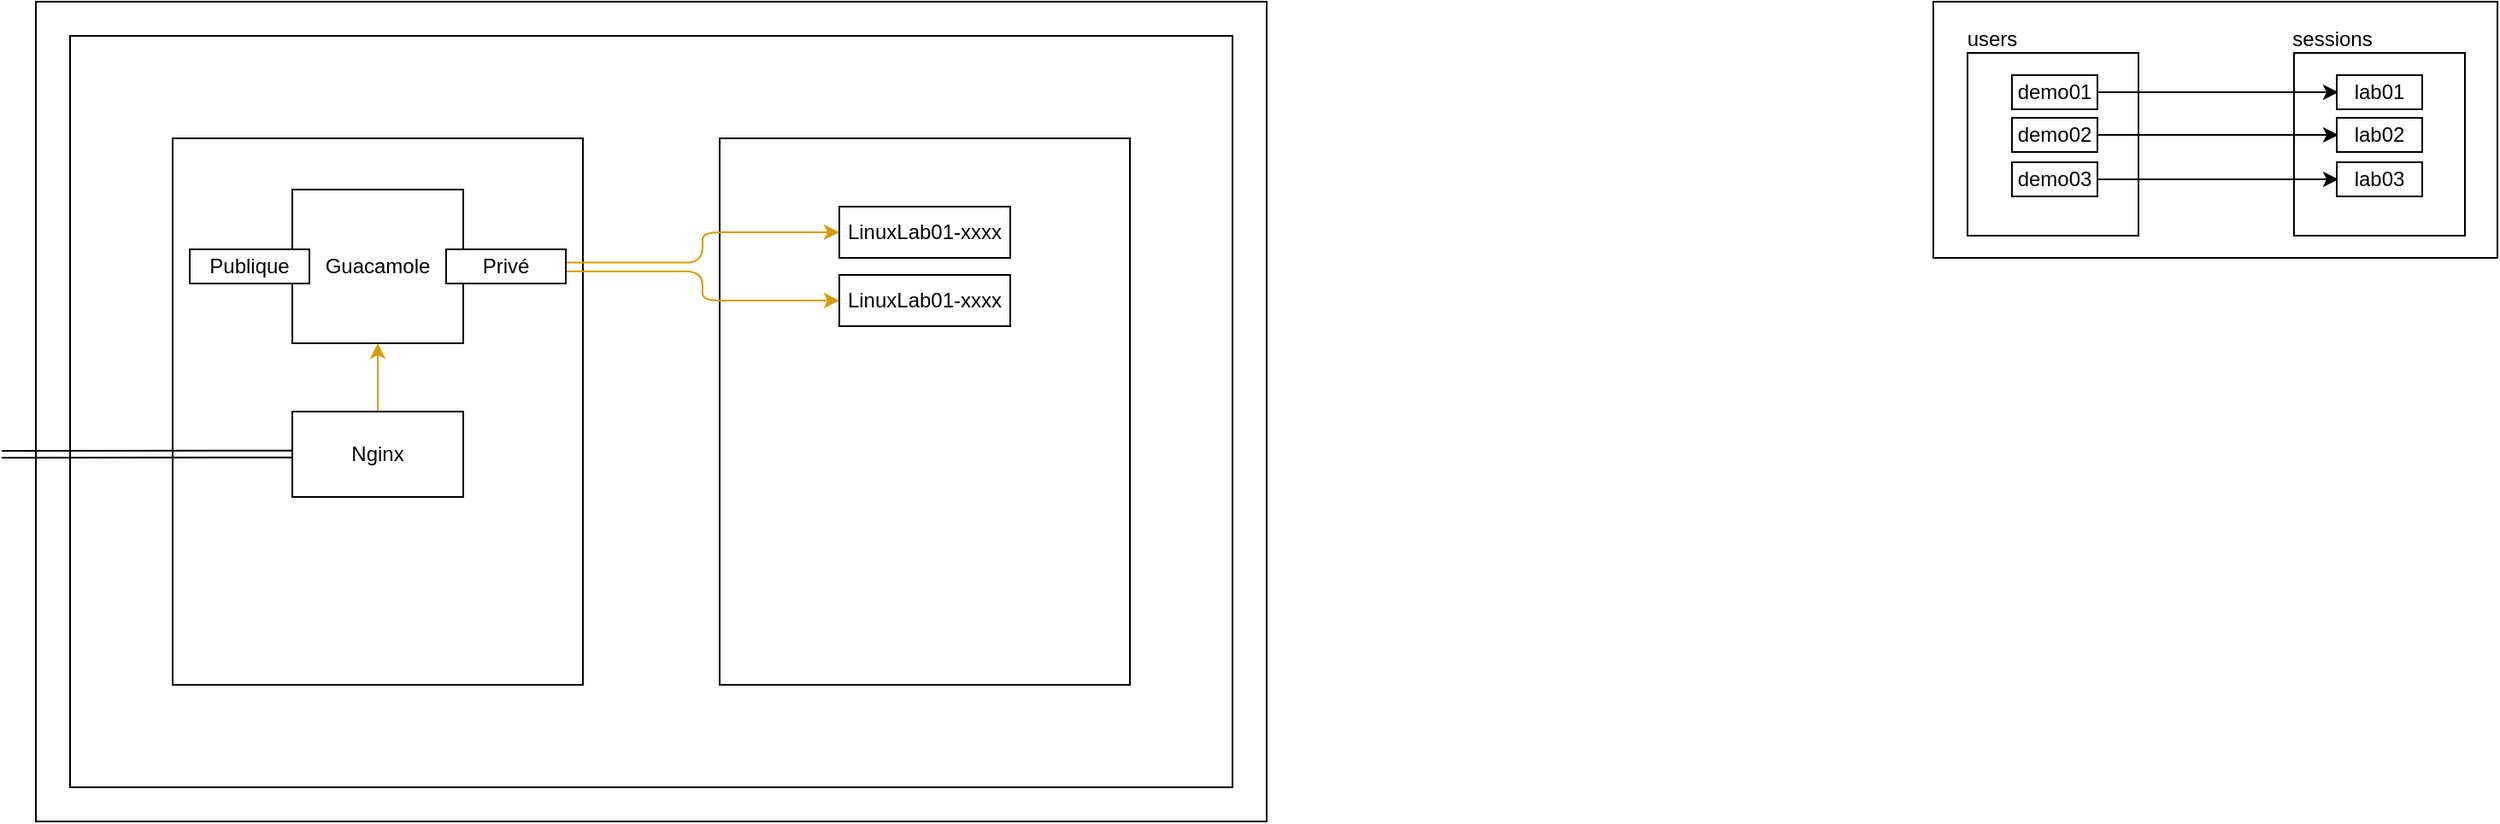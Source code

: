 <mxfile>
    <diagram id="AEH0uobeVBV-sa77biI9" name="Page-1">
        <mxGraphModel dx="1009" dy="763" grid="1" gridSize="10" guides="1" tooltips="1" connect="1" arrows="1" fold="1" page="1" pageScale="1" pageWidth="1169" pageHeight="827" math="0" shadow="0">
            <root>
                <mxCell id="0"/>
                <mxCell id="1" parent="0"/>
                <mxCell id="6" value="" style="rounded=0;whiteSpace=wrap;html=1;" parent="1" vertex="1">
                    <mxGeometry x="120" y="80" width="720" height="480" as="geometry"/>
                </mxCell>
                <mxCell id="4" value="" style="rounded=0;whiteSpace=wrap;html=1;" parent="1" vertex="1">
                    <mxGeometry x="140" y="100" width="680" height="440" as="geometry"/>
                </mxCell>
                <mxCell id="2" value="" style="rounded=0;whiteSpace=wrap;html=1;" parent="1" vertex="1">
                    <mxGeometry x="200" y="160" width="240" height="320" as="geometry"/>
                </mxCell>
                <mxCell id="3" value="" style="rounded=0;whiteSpace=wrap;html=1;" parent="1" vertex="1">
                    <mxGeometry x="520" y="160" width="240" height="320" as="geometry"/>
                </mxCell>
                <mxCell id="5" value="LinuxLab01-xxxx" style="rounded=0;whiteSpace=wrap;html=1;" parent="1" vertex="1">
                    <mxGeometry x="590" y="200" width="100" height="30" as="geometry"/>
                </mxCell>
                <mxCell id="7" value="LinuxLab01-xxxx" style="rounded=0;whiteSpace=wrap;html=1;" parent="1" vertex="1">
                    <mxGeometry x="590" y="240" width="100" height="30" as="geometry"/>
                </mxCell>
                <mxCell id="9" value="Guacamole" style="rounded=0;whiteSpace=wrap;html=1;" parent="1" vertex="1">
                    <mxGeometry x="270" y="190" width="100" height="90" as="geometry"/>
                </mxCell>
                <mxCell id="14" style="edgeStyle=none;html=1;exitX=0;exitY=0.5;exitDx=0;exitDy=0;shape=link;" parent="1" edge="1">
                    <mxGeometry relative="1" as="geometry">
                        <mxPoint x="100" y="345" as="targetPoint"/>
                        <mxPoint x="270" y="344.9" as="sourcePoint"/>
                    </mxGeometry>
                </mxCell>
                <mxCell id="10" value="Publique" style="whiteSpace=wrap;html=1;" parent="1" vertex="1">
                    <mxGeometry x="210" y="225" width="70" height="20" as="geometry"/>
                </mxCell>
                <mxCell id="12" style="edgeStyle=orthogonalEdgeStyle;html=1;exitX=1.007;exitY=0.388;exitDx=0;exitDy=0;entryX=0;entryY=0.5;entryDx=0;entryDy=0;fillColor=#ffe6cc;strokeColor=#d79b00;exitPerimeter=0;" parent="1" source="11" target="5" edge="1">
                    <mxGeometry relative="1" as="geometry"/>
                </mxCell>
                <mxCell id="13" style="edgeStyle=orthogonalEdgeStyle;html=1;exitX=1.003;exitY=0.645;exitDx=0;exitDy=0;entryX=0;entryY=0.5;entryDx=0;entryDy=0;fillColor=#ffe6cc;strokeColor=#d79b00;exitPerimeter=0;" parent="1" source="11" target="7" edge="1">
                    <mxGeometry relative="1" as="geometry"/>
                </mxCell>
                <mxCell id="11" value="Privé" style="whiteSpace=wrap;html=1;" parent="1" vertex="1">
                    <mxGeometry x="360" y="225" width="70" height="20" as="geometry"/>
                </mxCell>
                <mxCell id="16" style="edgeStyle=none;html=1;exitX=0.5;exitY=0;exitDx=0;exitDy=0;entryX=0.5;entryY=1;entryDx=0;entryDy=0;fillColor=#ffe6cc;strokeColor=#d79b00;" parent="1" source="15" target="9" edge="1">
                    <mxGeometry relative="1" as="geometry"/>
                </mxCell>
                <mxCell id="15" value="Nginx" style="rounded=0;whiteSpace=wrap;html=1;" parent="1" vertex="1">
                    <mxGeometry x="270" y="320" width="100" height="50" as="geometry"/>
                </mxCell>
                <mxCell id="53" value="" style="group" parent="1" vertex="1" connectable="0">
                    <mxGeometry x="1230" y="80" width="330" height="200" as="geometry"/>
                </mxCell>
                <mxCell id="17" value="" style="rounded=0;whiteSpace=wrap;html=1;" parent="53" vertex="1">
                    <mxGeometry width="330" height="150" as="geometry"/>
                </mxCell>
                <mxCell id="20" value="" style="group" parent="53" vertex="1" connectable="0">
                    <mxGeometry x="9" y="7" width="111" height="193" as="geometry"/>
                </mxCell>
                <mxCell id="18" value="" style="rounded=0;whiteSpace=wrap;html=1;" parent="20" vertex="1">
                    <mxGeometry x="11" y="23" width="100" height="107" as="geometry"/>
                </mxCell>
                <mxCell id="19" value="users" style="text;html=1;align=center;verticalAlign=middle;resizable=0;points=[];autosize=1;strokeColor=none;fillColor=none;" parent="20" vertex="1">
                    <mxGeometry width="50" height="30" as="geometry"/>
                </mxCell>
                <mxCell id="21" value="" style="group" parent="53" vertex="1" connectable="0">
                    <mxGeometry x="200" y="7" width="111" height="193" as="geometry"/>
                </mxCell>
                <mxCell id="22" value="" style="rounded=0;whiteSpace=wrap;html=1;" parent="21" vertex="1">
                    <mxGeometry x="11" y="23" width="100" height="107" as="geometry"/>
                </mxCell>
                <mxCell id="23" value="sessions" style="text;html=1;align=center;verticalAlign=middle;resizable=0;points=[];autosize=1;strokeColor=none;fillColor=none;" parent="21" vertex="1">
                    <mxGeometry x="-2" width="70" height="30" as="geometry"/>
                </mxCell>
                <mxCell id="34" value="" style="group" parent="53" vertex="1" connectable="0">
                    <mxGeometry x="46" y="43" width="240" height="20" as="geometry"/>
                </mxCell>
                <mxCell id="31" value="demo01" style="whiteSpace=wrap;html=1;" parent="34" vertex="1">
                    <mxGeometry width="50" height="20" as="geometry"/>
                </mxCell>
                <mxCell id="32" style="edgeStyle=none;html=1;exitX=1;exitY=0.5;exitDx=0;exitDy=0;entryX=0;entryY=0.5;entryDx=0;entryDy=0;" parent="34" source="31" edge="1">
                    <mxGeometry relative="1" as="geometry">
                        <mxPoint x="191" y="10" as="targetPoint"/>
                    </mxGeometry>
                </mxCell>
                <mxCell id="33" value="lab01" style="whiteSpace=wrap;html=1;" parent="34" vertex="1">
                    <mxGeometry x="190" width="50" height="20" as="geometry"/>
                </mxCell>
                <mxCell id="44" value="" style="group" parent="53" vertex="1" connectable="0">
                    <mxGeometry x="46" y="68" width="240" height="20" as="geometry"/>
                </mxCell>
                <mxCell id="45" value="demo02" style="whiteSpace=wrap;html=1;" parent="44" vertex="1">
                    <mxGeometry width="50" height="20" as="geometry"/>
                </mxCell>
                <mxCell id="46" style="edgeStyle=none;html=1;exitX=1;exitY=0.5;exitDx=0;exitDy=0;entryX=0;entryY=0.5;entryDx=0;entryDy=0;" parent="44" source="45" edge="1">
                    <mxGeometry relative="1" as="geometry">
                        <mxPoint x="191" y="10" as="targetPoint"/>
                    </mxGeometry>
                </mxCell>
                <mxCell id="47" value="lab02" style="whiteSpace=wrap;html=1;" parent="44" vertex="1">
                    <mxGeometry x="190" width="50" height="20" as="geometry"/>
                </mxCell>
                <mxCell id="48" value="" style="group" parent="53" vertex="1" connectable="0">
                    <mxGeometry x="46" y="94" width="240" height="20" as="geometry"/>
                </mxCell>
                <mxCell id="49" value="demo03" style="whiteSpace=wrap;html=1;" parent="48" vertex="1">
                    <mxGeometry width="50" height="20" as="geometry"/>
                </mxCell>
                <mxCell id="50" style="edgeStyle=none;html=1;exitX=1;exitY=0.5;exitDx=0;exitDy=0;entryX=0;entryY=0.5;entryDx=0;entryDy=0;" parent="48" source="49" edge="1">
                    <mxGeometry relative="1" as="geometry">
                        <mxPoint x="191" y="10" as="targetPoint"/>
                    </mxGeometry>
                </mxCell>
                <mxCell id="51" value="lab03" style="whiteSpace=wrap;html=1;" parent="48" vertex="1">
                    <mxGeometry x="190" width="50" height="20" as="geometry"/>
                </mxCell>
            </root>
        </mxGraphModel>
    </diagram>
    <diagram id="EP1Tm-bv4HpGFcNMxGMF" name="Page-2">
        <mxGraphModel dx="1009" dy="765" grid="1" gridSize="10" guides="1" tooltips="1" connect="1" arrows="1" fold="1" page="1" pageScale="1" pageWidth="1169" pageHeight="827" math="0" shadow="0">
            <root>
                <mxCell id="0"/>
                <mxCell id="1" parent="0"/>
                <mxCell id="uGOgZB36AWkVCw9IUhEi-6" style="edgeStyle=none;html=1;exitX=1;exitY=0.5;exitDx=0;exitDy=0;entryX=0;entryY=0.5;entryDx=0;entryDy=0;" parent="1" source="uGOgZB36AWkVCw9IUhEi-2" target="uGOgZB36AWkVCw9IUhEi-3" edge="1">
                    <mxGeometry relative="1" as="geometry"/>
                </mxCell>
                <mxCell id="uGOgZB36AWkVCw9IUhEi-7" style="edgeStyle=none;html=1;exitX=1;exitY=0.5;exitDx=0;exitDy=0;entryX=0;entryY=0.5;entryDx=0;entryDy=0;" parent="1" source="uGOgZB36AWkVCw9IUhEi-2" target="uGOgZB36AWkVCw9IUhEi-5" edge="1">
                    <mxGeometry relative="1" as="geometry"/>
                </mxCell>
                <mxCell id="uGOgZB36AWkVCw9IUhEi-2" value="Guacamole" style="rounded=0;whiteSpace=wrap;html=1;" parent="1" vertex="1">
                    <mxGeometry x="320" y="240" width="120" height="80" as="geometry"/>
                </mxCell>
                <mxCell id="uGOgZB36AWkVCw9IUhEi-3" value="VM1" style="rounded=0;whiteSpace=wrap;html=1;" parent="1" vertex="1">
                    <mxGeometry x="560" y="220" width="120" height="40" as="geometry"/>
                </mxCell>
                <mxCell id="uGOgZB36AWkVCw9IUhEi-5" value="VM2" style="rounded=0;whiteSpace=wrap;html=1;" parent="1" vertex="1">
                    <mxGeometry x="560" y="300" width="120" height="40" as="geometry"/>
                </mxCell>
                <mxCell id="uGOgZB36AWkVCw9IUhEi-9" style="edgeStyle=none;html=1;exitX=1;exitY=0.5;exitDx=0;exitDy=0;entryX=0;entryY=0.5;entryDx=0;entryDy=0;" parent="1" source="uGOgZB36AWkVCw9IUhEi-8" target="uGOgZB36AWkVCw9IUhEi-2" edge="1">
                    <mxGeometry relative="1" as="geometry"/>
                </mxCell>
                <mxCell id="uGOgZB36AWkVCw9IUhEi-8" value="Webserver" style="rounded=0;whiteSpace=wrap;html=1;" parent="1" vertex="1">
                    <mxGeometry x="120" y="240" width="120" height="80" as="geometry"/>
                </mxCell>
            </root>
        </mxGraphModel>
    </diagram>
    <diagram id="HwTPSSIFLyG4hRbNAvUK" name="V3-DBInj">
        <mxGraphModel dx="1187" dy="900" grid="1" gridSize="10" guides="1" tooltips="1" connect="1" arrows="1" fold="1" page="1" pageScale="1" pageWidth="1169" pageHeight="827" math="0" shadow="0">
            <root>
                <mxCell id="0"/>
                <mxCell id="1" parent="0"/>
                <mxCell id="JfNttKaltnoyDoJ2yjN3-7" value="" style="rounded=0;whiteSpace=wrap;html=1;" vertex="1" parent="1">
                    <mxGeometry x="200" y="160" width="240" height="280" as="geometry"/>
                </mxCell>
                <mxCell id="JfNttKaltnoyDoJ2yjN3-21" value="" style="group" vertex="1" connectable="0" parent="1">
                    <mxGeometry x="209" y="160" width="201" height="254" as="geometry"/>
                </mxCell>
                <mxCell id="JfNttKaltnoyDoJ2yjN3-19" value="" style="whiteSpace=wrap;html=1;" vertex="1" parent="JfNttKaltnoyDoJ2yjN3-21">
                    <mxGeometry x="11" y="24" width="190" height="230" as="geometry"/>
                </mxCell>
                <mxCell id="JfNttKaltnoyDoJ2yjN3-20" value="guac-pod" style="text;html=1;align=center;verticalAlign=middle;resizable=0;points=[];autosize=1;strokeColor=none;fillColor=none;" vertex="1" parent="JfNttKaltnoyDoJ2yjN3-21">
                    <mxGeometry width="70" height="30" as="geometry"/>
                </mxCell>
                <mxCell id="JfNttKaltnoyDoJ2yjN3-1" value="Mariadb" style="rounded=0;whiteSpace=wrap;html=1;" vertex="1" parent="1">
                    <mxGeometry x="235" y="200" width="160" height="40" as="geometry"/>
                </mxCell>
                <mxCell id="JfNttKaltnoyDoJ2yjN3-2" value="Guacamole" style="rounded=0;whiteSpace=wrap;html=1;" vertex="1" parent="1">
                    <mxGeometry x="235" y="280" width="160" height="40" as="geometry"/>
                </mxCell>
                <mxCell id="JfNttKaltnoyDoJ2yjN3-3" value="GuacaD" style="rounded=0;whiteSpace=wrap;html=1;" vertex="1" parent="1">
                    <mxGeometry x="235" y="360" width="160" height="40" as="geometry"/>
                </mxCell>
                <mxCell id="JfNttKaltnoyDoJ2yjN3-8" value="Podman 10.8" style="text;html=1;align=center;verticalAlign=middle;resizable=0;points=[];autosize=1;strokeColor=none;fillColor=none;" vertex="1" parent="1">
                    <mxGeometry x="192" y="134" width="90" height="30" as="geometry"/>
                </mxCell>
                <mxCell id="JfNttKaltnoyDoJ2yjN3-9" value="" style="rounded=0;whiteSpace=wrap;html=1;" vertex="1" parent="1">
                    <mxGeometry x="520" y="160" width="240" height="280" as="geometry"/>
                </mxCell>
                <mxCell id="JfNttKaltnoyDoJ2yjN3-17" style="edgeStyle=none;html=1;exitX=0;exitY=0.5;exitDx=0;exitDy=0;entryX=1;entryY=0.5;entryDx=0;entryDy=0;startArrow=classic;startFill=1;" edge="1" parent="1" source="JfNttKaltnoyDoJ2yjN3-10" target="JfNttKaltnoyDoJ2yjN3-16">
                    <mxGeometry relative="1" as="geometry"/>
                </mxCell>
                <mxCell id="JfNttKaltnoyDoJ2yjN3-10" value="Apache2" style="rounded=0;whiteSpace=wrap;html=1;" vertex="1" parent="1">
                    <mxGeometry x="560" y="280" width="160" height="40" as="geometry"/>
                </mxCell>
                <mxCell id="JfNttKaltnoyDoJ2yjN3-18" style="edgeStyle=none;html=1;entryX=1;entryY=0.5;entryDx=0;entryDy=0;" edge="1" parent="1" source="JfNttKaltnoyDoJ2yjN3-11" target="JfNttKaltnoyDoJ2yjN3-15">
                    <mxGeometry relative="1" as="geometry"/>
                </mxCell>
                <mxCell id="JfNttKaltnoyDoJ2yjN3-11" value="Backend (Node.js ?)" style="rounded=0;whiteSpace=wrap;html=1;" vertex="1" parent="1">
                    <mxGeometry x="560" y="200" width="160" height="40" as="geometry"/>
                </mxCell>
                <mxCell id="JfNttKaltnoyDoJ2yjN3-12" value="GuacaD" style="rounded=0;whiteSpace=wrap;html=1;" vertex="1" parent="1">
                    <mxGeometry x="560" y="360" width="160" height="40" as="geometry"/>
                </mxCell>
                <mxCell id="JfNttKaltnoyDoJ2yjN3-13" value="LinuxLab 10.9" style="text;html=1;align=center;verticalAlign=middle;resizable=0;points=[];autosize=1;strokeColor=none;fillColor=none;" vertex="1" parent="1">
                    <mxGeometry x="509" y="134" width="100" height="30" as="geometry"/>
                </mxCell>
                <mxCell id="JfNttKaltnoyDoJ2yjN3-15" value="3306" style="whiteSpace=wrap;html=1;" vertex="1" parent="1">
                    <mxGeometry x="400" y="210" width="30" height="20" as="geometry"/>
                </mxCell>
                <mxCell id="JfNttKaltnoyDoJ2yjN3-16" value="8080" style="whiteSpace=wrap;html=1;" vertex="1" parent="1">
                    <mxGeometry x="400" y="290" width="30" height="20" as="geometry"/>
                </mxCell>
            </root>
        </mxGraphModel>
    </diagram>
    <diagram name="V3-APIREST" id="Qx8kvIVe1GzXySpqSc1K">
        <mxGraphModel dx="1009" dy="765" grid="1" gridSize="10" guides="1" tooltips="1" connect="1" arrows="1" fold="1" page="1" pageScale="1" pageWidth="1169" pageHeight="827" math="0" shadow="0">
            <root>
                <mxCell id="ixHICUMYL33LskqGYvsv-0"/>
                <mxCell id="ixHICUMYL33LskqGYvsv-1" parent="ixHICUMYL33LskqGYvsv-0"/>
                <mxCell id="ixHICUMYL33LskqGYvsv-2" value="" style="rounded=0;whiteSpace=wrap;html=1;" parent="ixHICUMYL33LskqGYvsv-1" vertex="1">
                    <mxGeometry x="38" y="36" width="240" height="280" as="geometry"/>
                </mxCell>
                <mxCell id="ixHICUMYL33LskqGYvsv-3" value="" style="group" parent="ixHICUMYL33LskqGYvsv-1" vertex="1" connectable="0">
                    <mxGeometry x="47" y="36" width="201" height="254" as="geometry"/>
                </mxCell>
                <mxCell id="ixHICUMYL33LskqGYvsv-4" value="" style="whiteSpace=wrap;html=1;" parent="ixHICUMYL33LskqGYvsv-3" vertex="1">
                    <mxGeometry x="11" y="24" width="190" height="230" as="geometry"/>
                </mxCell>
                <mxCell id="ixHICUMYL33LskqGYvsv-5" value="guac-pod" style="text;html=1;align=center;verticalAlign=middle;resizable=0;points=[];autosize=1;strokeColor=none;fillColor=none;" parent="ixHICUMYL33LskqGYvsv-3" vertex="1">
                    <mxGeometry width="70" height="30" as="geometry"/>
                </mxCell>
                <mxCell id="ixHICUMYL33LskqGYvsv-6" value="Mariadb" style="rounded=0;whiteSpace=wrap;html=1;" parent="ixHICUMYL33LskqGYvsv-1" vertex="1">
                    <mxGeometry x="73" y="76" width="160" height="40" as="geometry"/>
                </mxCell>
                <mxCell id="ixHICUMYL33LskqGYvsv-7" value="Guacamole" style="rounded=0;whiteSpace=wrap;html=1;" parent="ixHICUMYL33LskqGYvsv-1" vertex="1">
                    <mxGeometry x="73" y="156" width="160" height="40" as="geometry"/>
                </mxCell>
                <mxCell id="ixHICUMYL33LskqGYvsv-8" value="GuacaD" style="rounded=0;whiteSpace=wrap;html=1;" parent="ixHICUMYL33LskqGYvsv-1" vertex="1">
                    <mxGeometry x="73" y="236" width="160" height="40" as="geometry"/>
                </mxCell>
                <mxCell id="ixHICUMYL33LskqGYvsv-9" value="Podman 10.8" style="text;html=1;align=center;verticalAlign=middle;resizable=0;points=[];autosize=1;strokeColor=none;fillColor=none;" parent="ixHICUMYL33LskqGYvsv-1" vertex="1">
                    <mxGeometry x="30" y="10" width="90" height="30" as="geometry"/>
                </mxCell>
                <mxCell id="ixHICUMYL33LskqGYvsv-10" value="" style="rounded=0;whiteSpace=wrap;html=1;" parent="ixHICUMYL33LskqGYvsv-1" vertex="1">
                    <mxGeometry x="358" y="36" width="240" height="280" as="geometry"/>
                </mxCell>
                <mxCell id="ixHICUMYL33LskqGYvsv-12" value="Apache2" style="rounded=0;whiteSpace=wrap;html=1;" parent="ixHICUMYL33LskqGYvsv-1" vertex="1">
                    <mxGeometry x="398" y="156" width="160" height="40" as="geometry"/>
                </mxCell>
                <mxCell id="SJj8lusU3uztIkJkdF5a-0" style="edgeStyle=none;html=1;exitX=0;exitY=0.5;exitDx=0;exitDy=0;entryX=1;entryY=0.5;entryDx=0;entryDy=0;" parent="ixHICUMYL33LskqGYvsv-1" source="ixHICUMYL33LskqGYvsv-14" target="ixHICUMYL33LskqGYvsv-18" edge="1">
                    <mxGeometry relative="1" as="geometry"/>
                </mxCell>
                <mxCell id="ixHICUMYL33LskqGYvsv-14" value="Backend (Node.js ?)" style="rounded=0;whiteSpace=wrap;html=1;" parent="ixHICUMYL33LskqGYvsv-1" vertex="1">
                    <mxGeometry x="398" y="76" width="160" height="40" as="geometry"/>
                </mxCell>
                <mxCell id="ixHICUMYL33LskqGYvsv-15" value="GuacaD" style="rounded=0;whiteSpace=wrap;html=1;" parent="ixHICUMYL33LskqGYvsv-1" vertex="1">
                    <mxGeometry x="398" y="236" width="160" height="40" as="geometry"/>
                </mxCell>
                <mxCell id="ixHICUMYL33LskqGYvsv-16" value="LinuxLab 10.9" style="text;html=1;align=center;verticalAlign=middle;resizable=0;points=[];autosize=1;strokeColor=none;fillColor=none;" parent="ixHICUMYL33LskqGYvsv-1" vertex="1">
                    <mxGeometry x="347" y="10" width="100" height="30" as="geometry"/>
                </mxCell>
                <mxCell id="ixHICUMYL33LskqGYvsv-17" value="3306" style="whiteSpace=wrap;html=1;" parent="ixHICUMYL33LskqGYvsv-1" vertex="1">
                    <mxGeometry x="238" y="86" width="30" height="20" as="geometry"/>
                </mxCell>
                <mxCell id="ixHICUMYL33LskqGYvsv-18" value="8080" style="whiteSpace=wrap;html=1;" parent="ixHICUMYL33LskqGYvsv-1" vertex="1">
                    <mxGeometry x="238" y="166" width="30" height="20" as="geometry"/>
                </mxCell>
                <mxCell id="SJj8lusU3uztIkJkdF5a-4" style="edgeStyle=none;html=1;" parent="ixHICUMYL33LskqGYvsv-1" source="SJj8lusU3uztIkJkdF5a-3" target="SJj8lusU3uztIkJkdF5a-2" edge="1">
                    <mxGeometry relative="1" as="geometry"/>
                </mxCell>
                <mxCell id="SJj8lusU3uztIkJkdF5a-3" value="" style="html=1;verticalLabelPosition=bottom;align=center;labelBackgroundColor=#ffffff;verticalAlign=top;strokeWidth=2;strokeColor=#0080F0;shadow=0;dashed=0;shape=mxgraph.ios7.icons.user;" parent="ixHICUMYL33LskqGYvsv-1" vertex="1">
                    <mxGeometry x="47" y="965" width="70" height="70" as="geometry"/>
                </mxCell>
                <mxCell id="SJj8lusU3uztIkJkdF5a-7" value="" style="group" parent="ixHICUMYL33LskqGYvsv-1" vertex="1" connectable="0">
                    <mxGeometry x="670" y="895" width="209" height="186" as="geometry"/>
                </mxCell>
                <mxCell id="SJj8lusU3uztIkJkdF5a-5" value="" style="whiteSpace=wrap;html=1;" parent="SJj8lusU3uztIkJkdF5a-7" vertex="1">
                    <mxGeometry x="9" y="26" width="200" height="160" as="geometry"/>
                </mxCell>
                <mxCell id="SJj8lusU3uztIkJkdF5a-6" value="Azure" style="text;html=1;align=center;verticalAlign=middle;resizable=0;points=[];autosize=1;strokeColor=none;fillColor=none;fontStyle=1" parent="SJj8lusU3uztIkJkdF5a-7" vertex="1">
                    <mxGeometry width="50" height="30" as="geometry"/>
                </mxCell>
                <mxCell id="SJj8lusU3uztIkJkdF5a-9" value="" style="group" parent="ixHICUMYL33LskqGYvsv-1" vertex="1" connectable="0">
                    <mxGeometry x="149" y="895" width="171" height="185" as="geometry"/>
                </mxCell>
                <mxCell id="SJj8lusU3uztIkJkdF5a-13" style="edgeStyle=none;html=1;exitX=1;exitY=0.5;exitDx=0;exitDy=0;" parent="SJj8lusU3uztIkJkdF5a-9" source="SJj8lusU3uztIkJkdF5a-2" edge="1">
                    <mxGeometry relative="1" as="geometry">
                        <mxPoint x="248.098" y="104.571" as="targetPoint"/>
                    </mxGeometry>
                </mxCell>
                <mxCell id="SJj8lusU3uztIkJkdF5a-2" value="" style="whiteSpace=wrap;html=1;" parent="SJj8lusU3uztIkJkdF5a-9" vertex="1">
                    <mxGeometry x="10.873" y="25" width="160.127" height="160" as="geometry"/>
                </mxCell>
                <mxCell id="SJj8lusU3uztIkJkdF5a-8" value="Webserver" style="text;html=1;align=center;verticalAlign=middle;resizable=0;points=[];autosize=1;strokeColor=none;fillColor=none;" parent="SJj8lusU3uztIkJkdF5a-9" vertex="1">
                    <mxGeometry width="80" height="30" as="geometry"/>
                </mxCell>
                <mxCell id="SJj8lusU3uztIkJkdF5a-15" value="Start Lab" style="whiteSpace=wrap;html=1;" parent="SJj8lusU3uztIkJkdF5a-9" vertex="1">
                    <mxGeometry x="20.757" y="35" width="78.087" height="20" as="geometry"/>
                </mxCell>
                <mxCell id="SJj8lusU3uztIkJkdF5a-17" value="Stop Lab" style="whiteSpace=wrap;html=1;" parent="SJj8lusU3uztIkJkdF5a-9" vertex="1">
                    <mxGeometry x="46.457" y="65" width="78.087" height="20" as="geometry"/>
                </mxCell>
                <mxCell id="SJj8lusU3uztIkJkdF5a-30" value="Info_Session" style="whiteSpace=wrap;html=1;" parent="SJj8lusU3uztIkJkdF5a-9" vertex="1">
                    <mxGeometry x="20.757" y="95" width="78.087" height="20" as="geometry"/>
                </mxCell>
                <mxCell id="SJj8lusU3uztIkJkdF5a-10" value="" style="group" parent="ixHICUMYL33LskqGYvsv-1" vertex="1" connectable="0">
                    <mxGeometry x="389" y="894" width="173" height="266" as="geometry"/>
                </mxCell>
                <mxCell id="SJj8lusU3uztIkJkdF5a-11" value="" style="whiteSpace=wrap;html=1;" parent="SJj8lusU3uztIkJkdF5a-10" vertex="1">
                    <mxGeometry x="11" y="24.031" width="162" height="241.969" as="geometry"/>
                </mxCell>
                <mxCell id="SJj8lusU3uztIkJkdF5a-12" value="Backend" style="text;html=1;align=center;verticalAlign=middle;resizable=0;points=[];autosize=1;strokeColor=none;fillColor=none;" parent="SJj8lusU3uztIkJkdF5a-10" vertex="1">
                    <mxGeometry x="1" width="70" height="30" as="geometry"/>
                </mxCell>
                <mxCell id="SJj8lusU3uztIkJkdF5a-26" value="var_random" style="whiteSpace=wrap;html=1;" parent="SJj8lusU3uztIkJkdF5a-10" vertex="1">
                    <mxGeometry x="21" y="34.609" width="99" height="19.227" as="geometry"/>
                </mxCell>
                <mxCell id="SJj8lusU3uztIkJkdF5a-27" value="create_AZ_lab" style="whiteSpace=wrap;html=1;" parent="SJj8lusU3uztIkJkdF5a-10" vertex="1">
                    <mxGeometry x="21" y="63.45" width="99" height="19.227" as="geometry"/>
                </mxCell>
                <mxCell id="SJj8lusU3uztIkJkdF5a-28" value="get_lab_info" style="whiteSpace=wrap;html=1;" parent="SJj8lusU3uztIkJkdF5a-10" vertex="1">
                    <mxGeometry x="21" y="91.329" width="99" height="19.227" as="geometry"/>
                </mxCell>
                <mxCell id="SJj8lusU3uztIkJkdF5a-29" value="create_guaca" style="whiteSpace=wrap;html=1;" parent="SJj8lusU3uztIkJkdF5a-10" vertex="1">
                    <mxGeometry x="21" y="120.17" width="99" height="19.227" as="geometry"/>
                </mxCell>
                <mxCell id="SJj8lusU3uztIkJkdF5a-32" value="send_infos" style="whiteSpace=wrap;html=1;" parent="SJj8lusU3uztIkJkdF5a-10" vertex="1">
                    <mxGeometry x="21" y="148.049" width="99" height="19.227" as="geometry"/>
                </mxCell>
                <mxCell id="SJj8lusU3uztIkJkdF5a-33" value="Supervision" style="whiteSpace=wrap;html=1;" parent="SJj8lusU3uztIkJkdF5a-10" vertex="1">
                    <mxGeometry x="21" y="178.813" width="99" height="19.227" as="geometry"/>
                </mxCell>
                <mxCell id="SJj8lusU3uztIkJkdF5a-34" value="Kill_Session" style="whiteSpace=wrap;html=1;" parent="SJj8lusU3uztIkJkdF5a-10" vertex="1">
                    <mxGeometry x="21" y="204.49" width="99" height="19.227" as="geometry"/>
                </mxCell>
                <mxCell id="SJj8lusU3uztIkJkdF5a-35" value="Clean" style="whiteSpace=wrap;html=1;" parent="SJj8lusU3uztIkJkdF5a-10" vertex="1">
                    <mxGeometry x="21" y="229.428" width="99" height="19.227" as="geometry"/>
                </mxCell>
                <mxCell id="SJj8lusU3uztIkJkdF5a-19" value="&lt;p&gt;&lt;/p&gt;&lt;ul&gt;&lt;li&gt;L&#39;utilisateur pointe vers la page web.&lt;/li&gt;&lt;ul&gt;&lt;li&gt;Il a trois boutons :&amp;nbsp;&lt;/li&gt;&lt;ul&gt;&lt;li&gt;StartLab :&amp;nbsp;&lt;/li&gt;&lt;li&gt;StopLab :&amp;nbsp;&lt;/li&gt;&lt;li&gt;Ouvrir environnement :&lt;/li&gt;&lt;/ul&gt;&lt;li&gt;Il a les instructions autour du lab.&lt;/li&gt;&lt;/ul&gt;&lt;li&gt;Lorsqu&#39;il clique sur StartLab Le backend rentre en jeu:&lt;/li&gt;&lt;ul&gt;&lt;li&gt;Il génère des variables avec des noms randoms&lt;/li&gt;&lt;ul&gt;&lt;li&gt;mot de passe, nom_vm...&lt;i&gt; selon le lab&lt;/i&gt;&lt;/li&gt;&lt;/ul&gt;&lt;li&gt;&lt;span style=&quot;color: rgb(63, 63, 63); background-color: transparent;&quot;&gt;Il crée des ressoruces sur Azure &lt;i&gt;selon le lab&lt;/i&gt;&lt;/span&gt;&lt;/li&gt;&lt;li&gt;&lt;span style=&quot;color: rgb(63, 63, 63); background-color: transparent;&quot;&gt;Il définit un timer et veille à respecter le temps en supprimant quand le timer est fini&lt;/span&gt;&lt;/li&gt;&lt;li&gt;&lt;span style=&quot;color: rgb(63, 63, 63); background-color: transparent;&quot;&gt;Il récupère les informations (ip, nom) et les stock dans un fichier yaml&lt;/span&gt;&lt;/li&gt;&lt;li&gt;&lt;span style=&quot;color: rgb(63, 63, 63); background-color: transparent;&quot;&gt;Il utilise ce fichier yaml pour créer une/des connexions et utilisateur sur Guacamole.&lt;/span&gt;&lt;/li&gt;&lt;li&gt;En cliquant sur Ouvrir environnement, l&#39;utilisateur soit :&lt;/li&gt;&lt;ul&gt;&lt;li&gt;tombe sur une page web avec différents boutons qui renvoient vers des machines (cplane, webserver, admin01...)&lt;/li&gt;&lt;li&gt;une machine cplane et depuis il se connecter sur les autres.&lt;/li&gt;&lt;/ul&gt;&lt;/ul&gt;&lt;/ul&gt;&lt;p&gt;&lt;/p&gt;" style="whiteSpace=wrap;html=1;align=left;verticalAlign=top;" parent="ixHICUMYL33LskqGYvsv-1" vertex="1">
                    <mxGeometry x="38" y="1200" width="682" height="440" as="geometry"/>
                </mxCell>
            </root>
        </mxGraphModel>
    </diagram>
    <diagram id="nEOho2gUfMv4Q853RNiT" name="Page-5">
        <mxGraphModel dx="1143" dy="638" grid="1" gridSize="10" guides="1" tooltips="1" connect="1" arrows="1" fold="1" page="1" pageScale="1" pageWidth="1169" pageHeight="827" math="0" shadow="0">
            <root>
                <mxCell id="0"/>
                <mxCell id="1" parent="0"/>
                <mxCell id="SICgu6lnbQbbRXfZKNGL-1" value="KeyVault" style="whiteSpace=wrap;html=1;" vertex="1" parent="1">
                    <mxGeometry x="760" y="210" width="120" height="40" as="geometry"/>
                </mxCell>
                <mxCell id="SICgu6lnbQbbRXfZKNGL-19" style="edgeStyle=none;html=1;exitX=1;exitY=0.5;exitDx=0;exitDy=0;entryX=0;entryY=0.5;entryDx=0;entryDy=0;" edge="1" parent="1" source="SICgu6lnbQbbRXfZKNGL-2" target="SICgu6lnbQbbRXfZKNGL-18">
                    <mxGeometry relative="1" as="geometry"/>
                </mxCell>
                <mxCell id="SICgu6lnbQbbRXfZKNGL-2" value="AZ CLI / Bicep" style="whiteSpace=wrap;html=1;" vertex="1" parent="1">
                    <mxGeometry x="760" y="420" width="120" height="40" as="geometry"/>
                </mxCell>
                <mxCell id="SICgu6lnbQbbRXfZKNGL-10" style="edgeStyle=none;html=1;exitX=0.5;exitY=0;exitDx=0;exitDy=0;entryX=0.5;entryY=1;entryDx=0;entryDy=0;" edge="1" parent="1" source="SICgu6lnbQbbRXfZKNGL-3" target="SICgu6lnbQbbRXfZKNGL-4">
                    <mxGeometry relative="1" as="geometry"/>
                </mxCell>
                <mxCell id="SICgu6lnbQbbRXfZKNGL-13" style="edgeStyle=none;html=1;exitX=1;exitY=0.5;exitDx=0;exitDy=0;entryX=0;entryY=0.5;entryDx=0;entryDy=0;" edge="1" parent="1" source="SICgu6lnbQbbRXfZKNGL-3" target="SICgu6lnbQbbRXfZKNGL-2">
                    <mxGeometry relative="1" as="geometry"/>
                </mxCell>
                <mxCell id="SICgu6lnbQbbRXfZKNGL-14" style="edgeStyle=orthogonalEdgeStyle;html=1;exitX=1;exitY=0.75;exitDx=0;exitDy=0;entryX=0;entryY=0.5;entryDx=0;entryDy=0;" edge="1" parent="1" source="SICgu6lnbQbbRXfZKNGL-3" target="SICgu6lnbQbbRXfZKNGL-6">
                    <mxGeometry relative="1" as="geometry"/>
                </mxCell>
                <mxCell id="SICgu6lnbQbbRXfZKNGL-16" style="edgeStyle=orthogonalEdgeStyle;html=1;exitX=0.883;exitY=0.004;exitDx=0;exitDy=0;entryX=0;entryY=0.5;entryDx=0;entryDy=0;exitPerimeter=0;" edge="1" parent="1" source="SICgu6lnbQbbRXfZKNGL-3" target="SICgu6lnbQbbRXfZKNGL-1">
                    <mxGeometry relative="1" as="geometry">
                        <Array as="points">
                            <mxPoint x="650" y="321"/>
                            <mxPoint x="650" y="230"/>
                        </Array>
                    </mxGeometry>
                </mxCell>
                <mxCell id="SICgu6lnbQbbRXfZKNGL-17" style="edgeStyle=orthogonalEdgeStyle;html=1;exitX=1;exitY=0.25;exitDx=0;exitDy=0;entryX=0;entryY=0.5;entryDx=0;entryDy=0;" edge="1" parent="1" source="SICgu6lnbQbbRXfZKNGL-3" target="SICgu6lnbQbbRXfZKNGL-7">
                    <mxGeometry relative="1" as="geometry"/>
                </mxCell>
                <mxCell id="SICgu6lnbQbbRXfZKNGL-3" value="&lt;b style=&quot;color: rgb(63, 63, 63); background-color: transparent;&quot;&gt;Backend :&amp;nbsp;&lt;/b&gt;&lt;br&gt;&lt;ul&gt;&lt;li&gt;&lt;font style=&quot;background-color: transparent;&quot;&gt;Expose&lt;/font&gt;&lt;span style=&quot;background-color: transparent; color: rgb(63, 63, 63);&quot;&gt;API&lt;/span&gt;&lt;/li&gt;&lt;li&gt;&lt;span style=&quot;color: rgb(63, 63, 63); background-color: transparent;&quot;&gt;ValideQuota&lt;/span&gt;&lt;/li&gt;&lt;li&gt;&lt;span style=&quot;color: rgb(63, 63, 63); background-color: transparent;&quot;&gt;Génère ID...&lt;/span&gt;&lt;/li&gt;&lt;li&gt;&lt;span style=&quot;color: rgb(63, 63, 63); background-color: transparent;&quot;&gt;Compose le template Bicep&lt;/span&gt;&lt;/li&gt;&lt;li&gt;&lt;span style=&quot;color: rgb(63, 63, 63); background-color: transparent;&quot;&gt;Déplois les ressources&lt;/span&gt;&lt;/li&gt;&lt;li&gt;&lt;span style=&quot;color: rgb(63, 63, 63); background-color: transparent;&quot;&gt;Récupère les métad&lt;/span&gt;&lt;/li&gt;&lt;li&gt;&lt;span style=&quot;color: rgb(63, 63, 63); background-color: transparent;&quot;&gt;Stock les métad + timer&lt;/span&gt;&lt;/li&gt;&lt;li&gt;&lt;span style=&quot;color: rgb(63, 63, 63); background-color: transparent;&quot;&gt;Envois les métad au front&lt;/span&gt;&lt;/li&gt;&lt;/ul&gt;&lt;div&gt;&lt;div&gt;&lt;br&gt;&lt;/div&gt;&lt;/div&gt;" style="whiteSpace=wrap;html=1;verticalAlign=top;align=left;" vertex="1" parent="1">
                    <mxGeometry x="440" y="320" width="240" height="240" as="geometry"/>
                </mxCell>
                <mxCell id="SICgu6lnbQbbRXfZKNGL-11" style="edgeStyle=orthogonalEdgeStyle;html=1;exitX=0;exitY=0.5;exitDx=0;exitDy=0;entryX=0.5;entryY=0;entryDx=0;entryDy=0;" edge="1" parent="1" source="SICgu6lnbQbbRXfZKNGL-4" target="SICgu6lnbQbbRXfZKNGL-8">
                    <mxGeometry relative="1" as="geometry"/>
                </mxCell>
                <mxCell id="SICgu6lnbQbbRXfZKNGL-4" value="Guacamole" style="whiteSpace=wrap;html=1;" vertex="1" parent="1">
                    <mxGeometry x="500" y="240" width="120" height="40" as="geometry"/>
                </mxCell>
                <mxCell id="SICgu6lnbQbbRXfZKNGL-12" style="edgeStyle=none;html=1;" edge="1" parent="1" source="SICgu6lnbQbbRXfZKNGL-5" target="SICgu6lnbQbbRXfZKNGL-3">
                    <mxGeometry relative="1" as="geometry"/>
                </mxCell>
                <mxCell id="SICgu6lnbQbbRXfZKNGL-5" value="&lt;b&gt;Worker Poller&lt;/b&gt;&lt;div&gt;&lt;ul&gt;&lt;li&gt;Check les métad toutes les 30 S&lt;/li&gt;&lt;li&gt;Timer fini, envois message au backend pour suppression du Lab&lt;/li&gt;&lt;/ul&gt;&lt;/div&gt;" style="whiteSpace=wrap;html=1;align=left;verticalAlign=top;" vertex="1" parent="1">
                    <mxGeometry x="440" y="600" width="240" height="120" as="geometry"/>
                </mxCell>
                <mxCell id="SICgu6lnbQbbRXfZKNGL-6" value="Stockage Métadonnée" style="whiteSpace=wrap;html=1;" vertex="1" parent="1">
                    <mxGeometry x="760" y="560" width="120" height="40" as="geometry"/>
                </mxCell>
                <mxCell id="SICgu6lnbQbbRXfZKNGL-7" value="Stockage" style="whiteSpace=wrap;html=1;" vertex="1" parent="1">
                    <mxGeometry x="760" y="290" width="120" height="40" as="geometry"/>
                </mxCell>
                <mxCell id="SICgu6lnbQbbRXfZKNGL-9" style="edgeStyle=orthogonalEdgeStyle;html=1;exitX=1;exitY=0.5;exitDx=0;exitDy=0;entryX=0;entryY=0.5;entryDx=0;entryDy=0;" edge="1" parent="1" source="SICgu6lnbQbbRXfZKNGL-8" target="SICgu6lnbQbbRXfZKNGL-3">
                    <mxGeometry relative="1" as="geometry"/>
                </mxCell>
                <mxCell id="SICgu6lnbQbbRXfZKNGL-8" value="Fro&lt;span style=&quot;color: rgb(63, 63, 63); background-color: transparent;&quot;&gt;nt End&lt;/span&gt;" style="whiteSpace=wrap;html=1;" vertex="1" parent="1">
                    <mxGeometry x="160" y="320" width="120" height="40" as="geometry"/>
                </mxCell>
                <mxCell id="SICgu6lnbQbbRXfZKNGL-15" value="POST /labs/start" style="text;html=1;align=center;verticalAlign=middle;resizable=0;points=[];autosize=1;fontColor=#FF3333;" vertex="1" parent="1">
                    <mxGeometry x="270" y="317" width="110" height="30" as="geometry"/>
                </mxCell>
                <mxCell id="SICgu6lnbQbbRXfZKNGL-20" style="edgeStyle=orthogonalEdgeStyle;html=1;exitX=0.5;exitY=0;exitDx=0;exitDy=0;entryX=1;entryY=0.5;entryDx=0;entryDy=0;" edge="1" parent="1" source="SICgu6lnbQbbRXfZKNGL-18" target="SICgu6lnbQbbRXfZKNGL-7">
                    <mxGeometry relative="1" as="geometry"/>
                </mxCell>
                <mxCell id="SICgu6lnbQbbRXfZKNGL-18" value="Azure Ressources" style="whiteSpace=wrap;html=1;" vertex="1" parent="1">
                    <mxGeometry x="960" y="420" width="120" height="40" as="geometry"/>
                </mxCell>
                <mxCell id="SICgu6lnbQbbRXfZKNGL-21" value="Image Lab" style="text;html=1;align=center;verticalAlign=middle;resizable=0;points=[];autosize=1;strokeColor=none;fillColor=none;fontColor=#FF3333;" vertex="1" parent="1">
                    <mxGeometry x="1013" y="395" width="80" height="30" as="geometry"/>
                </mxCell>
            </root>
        </mxGraphModel>
    </diagram>
</mxfile>